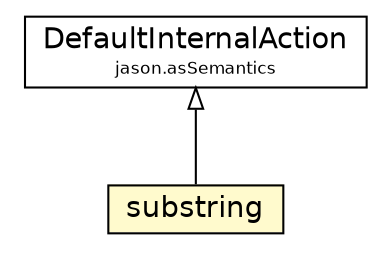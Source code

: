 #!/usr/local/bin/dot
#
# Class diagram 
# Generated by UMLGraph version 5.1 (http://www.umlgraph.org/)
#

digraph G {
	edge [fontname="Helvetica",fontsize=10,labelfontname="Helvetica",labelfontsize=10];
	node [fontname="Helvetica",fontsize=10,shape=plaintext];
	nodesep=0.25;
	ranksep=0.5;
	// jason.asSemantics.DefaultInternalAction
	c50707 [label=<<table title="jason.asSemantics.DefaultInternalAction" border="0" cellborder="1" cellspacing="0" cellpadding="2" port="p" href="../asSemantics/DefaultInternalAction.html">
		<tr><td><table border="0" cellspacing="0" cellpadding="1">
<tr><td align="center" balign="center"> DefaultInternalAction </td></tr>
<tr><td align="center" balign="center"><font point-size="8.0"> jason.asSemantics </font></td></tr>
		</table></td></tr>
		</table>>, fontname="Helvetica", fontcolor="black", fontsize=14.0];
	// jason.stdlib.substring
	c50865 [label=<<table title="jason.stdlib.substring" border="0" cellborder="1" cellspacing="0" cellpadding="2" port="p" bgcolor="lemonChiffon" href="./substring.html">
		<tr><td><table border="0" cellspacing="0" cellpadding="1">
<tr><td align="center" balign="center"> substring </td></tr>
		</table></td></tr>
		</table>>, fontname="Helvetica", fontcolor="black", fontsize=14.0];
	//jason.stdlib.substring extends jason.asSemantics.DefaultInternalAction
	c50707:p -> c50865:p [dir=back,arrowtail=empty];
}

